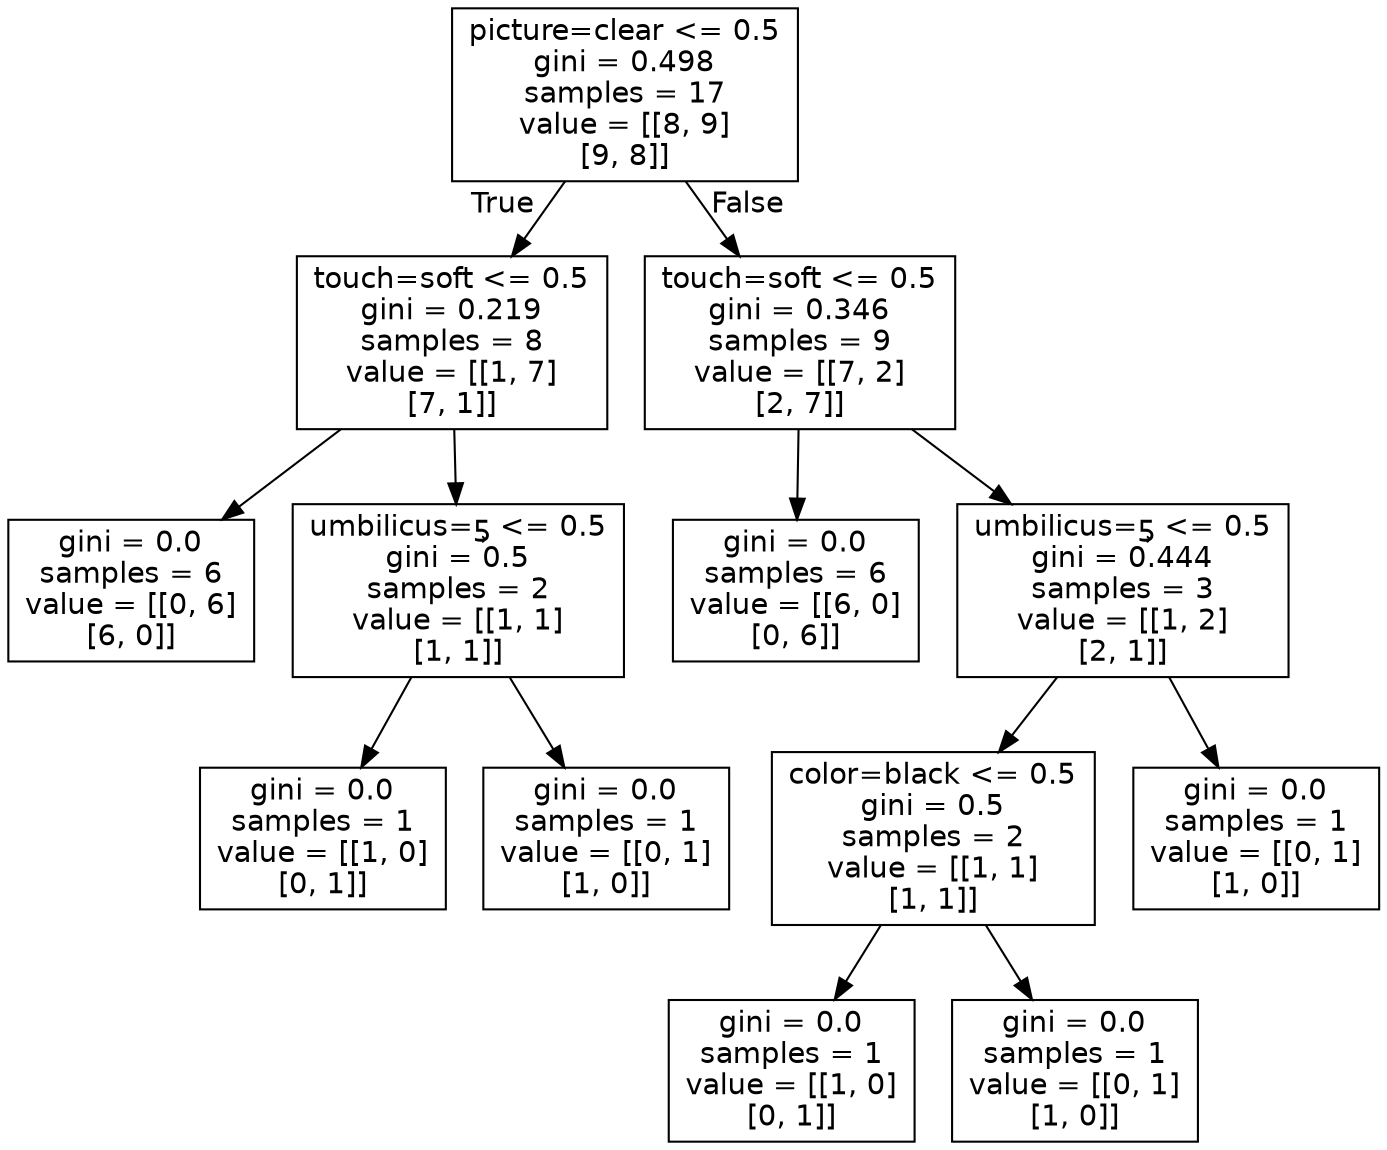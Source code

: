 digraph Tree {
node [shape=box, fontname="helvetica"] ;
edge [fontname="helvetica"] ;
0 [label="picture=clear <= 0.5\ngini = 0.498\nsamples = 17\nvalue = [[8, 9]\n[9, 8]]"] ;
1 [label="touch=soft <= 0.5\ngini = 0.219\nsamples = 8\nvalue = [[1, 7]\n[7, 1]]"] ;
0 -> 1 [labeldistance=2.5, labelangle=45, headlabel="True"] ;
2 [label="gini = 0.0\nsamples = 6\nvalue = [[0, 6]\n[6, 0]]"] ;
1 -> 2 ;
3 [label="umbilicus=ƽ̹ <= 0.5\ngini = 0.5\nsamples = 2\nvalue = [[1, 1]\n[1, 1]]"] ;
1 -> 3 ;
4 [label="gini = 0.0\nsamples = 1\nvalue = [[1, 0]\n[0, 1]]"] ;
3 -> 4 ;
5 [label="gini = 0.0\nsamples = 1\nvalue = [[0, 1]\n[1, 0]]"] ;
3 -> 5 ;
6 [label="touch=soft <= 0.5\ngini = 0.346\nsamples = 9\nvalue = [[7, 2]\n[2, 7]]"] ;
0 -> 6 [labeldistance=2.5, labelangle=-45, headlabel="False"] ;
7 [label="gini = 0.0\nsamples = 6\nvalue = [[6, 0]\n[0, 6]]"] ;
6 -> 7 ;
8 [label="umbilicus=ƽ̹ <= 0.5\ngini = 0.444\nsamples = 3\nvalue = [[1, 2]\n[2, 1]]"] ;
6 -> 8 ;
9 [label="color=black <= 0.5\ngini = 0.5\nsamples = 2\nvalue = [[1, 1]\n[1, 1]]"] ;
8 -> 9 ;
10 [label="gini = 0.0\nsamples = 1\nvalue = [[1, 0]\n[0, 1]]"] ;
9 -> 10 ;
11 [label="gini = 0.0\nsamples = 1\nvalue = [[0, 1]\n[1, 0]]"] ;
9 -> 11 ;
12 [label="gini = 0.0\nsamples = 1\nvalue = [[0, 1]\n[1, 0]]"] ;
8 -> 12 ;
}